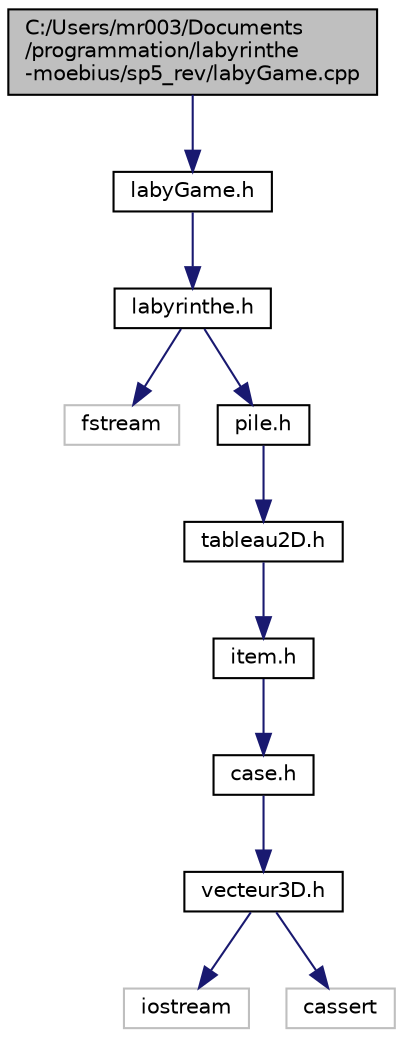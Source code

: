 digraph "C:/Users/mr003/Documents/programmation/labyrinthe-moebius/sp5_rev/labyGame.cpp"
{
 // LATEX_PDF_SIZE
  edge [fontname="Helvetica",fontsize="10",labelfontname="Helvetica",labelfontsize="10"];
  node [fontname="Helvetica",fontsize="10",shape=record];
  Node1 [label="C:/Users/mr003/Documents\l/programmation/labyrinthe\l-moebius/sp5_rev/labyGame.cpp",height=0.2,width=0.4,color="black", fillcolor="grey75", style="filled", fontcolor="black",tooltip="Composant LabyGame Structures de données et algorithmes."];
  Node1 -> Node2 [color="midnightblue",fontsize="10",style="solid"];
  Node2 [label="labyGame.h",height=0.2,width=0.4,color="black", fillcolor="white", style="filled",URL="$laby_game_8h.html",tooltip="Composant LabyGame Structures de données et algorithmes."];
  Node2 -> Node3 [color="midnightblue",fontsize="10",style="solid"];
  Node3 [label="labyrinthe.h",height=0.2,width=0.4,color="black", fillcolor="white", style="filled",URL="$labyrinthe_8h.html",tooltip="Composant labyrinthe Structures de données et algorithmes."];
  Node3 -> Node4 [color="midnightblue",fontsize="10",style="solid"];
  Node4 [label="fstream",height=0.2,width=0.4,color="grey75", fillcolor="white", style="filled",tooltip=" "];
  Node3 -> Node5 [color="midnightblue",fontsize="10",style="solid"];
  Node5 [label="pile.h",height=0.2,width=0.4,color="black", fillcolor="white", style="filled",URL="$pile_8h.html",tooltip="Composant Pile Structures de données et algorithmes."];
  Node5 -> Node6 [color="midnightblue",fontsize="10",style="solid"];
  Node6 [label="tableau2D.h",height=0.2,width=0.4,color="black", fillcolor="white", style="filled",URL="$tableau2_d_8h.html",tooltip="Composant tableau à 2 dimensions Structures de données et algorithmes."];
  Node6 -> Node7 [color="midnightblue",fontsize="10",style="solid"];
  Node7 [label="item.h",height=0.2,width=0.4,color="black", fillcolor="white", style="filled",URL="$item_8h.html",tooltip="Composant Item Structures de données et algorithmes."];
  Node7 -> Node8 [color="midnightblue",fontsize="10",style="solid"];
  Node8 [label="case.h",height=0.2,width=0.4,color="black", fillcolor="white", style="filled",URL="$case_8h.html",tooltip="Composant case Structures de données et algorithmes."];
  Node8 -> Node9 [color="midnightblue",fontsize="10",style="solid"];
  Node9 [label="vecteur3D.h",height=0.2,width=0.4,color="black", fillcolor="white", style="filled",URL="$vecteur3_d_8h.html",tooltip="Composant vecteur 3D Structures de données et algorithmes."];
  Node9 -> Node10 [color="midnightblue",fontsize="10",style="solid"];
  Node10 [label="iostream",height=0.2,width=0.4,color="grey75", fillcolor="white", style="filled",tooltip=" "];
  Node9 -> Node11 [color="midnightblue",fontsize="10",style="solid"];
  Node11 [label="cassert",height=0.2,width=0.4,color="grey75", fillcolor="white", style="filled",tooltip=" "];
}
